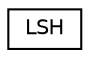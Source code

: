 digraph "Graphical Class Hierarchy"
{
  edge [fontname="Helvetica",fontsize="10",labelfontname="Helvetica",labelfontsize="10"];
  node [fontname="Helvetica",fontsize="10",shape=record];
  rankdir="LR";
  Node1 [label="LSH",height=0.2,width=0.4,color="black", fillcolor="white", style="filled",URL="$classLSH.html"];
}
